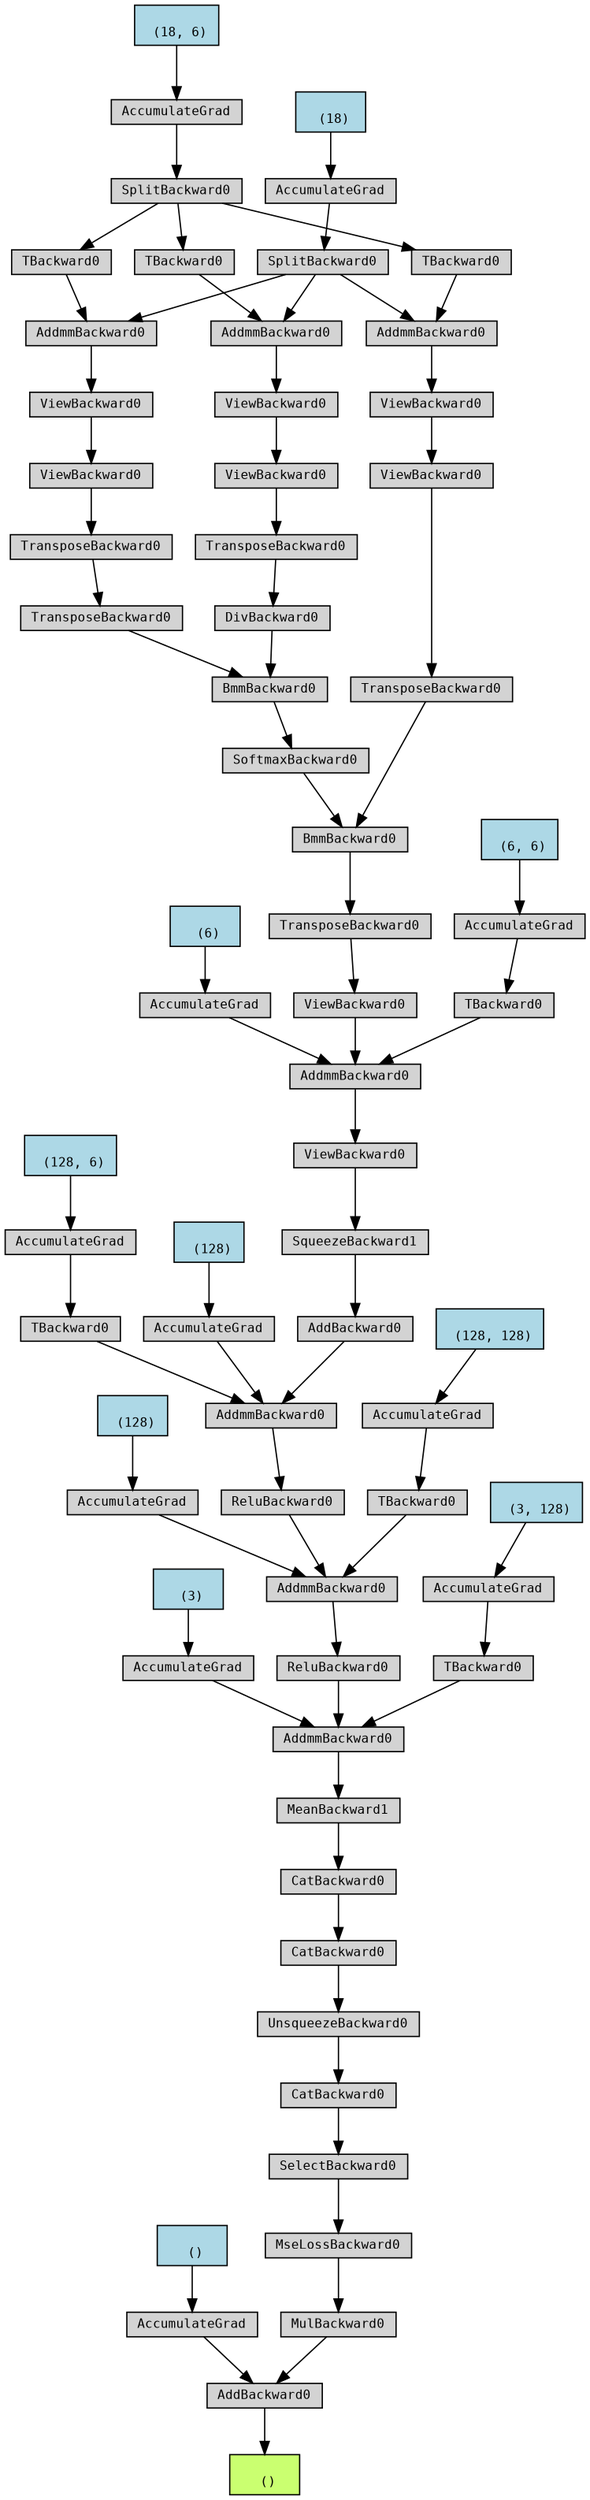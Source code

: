 digraph {
	graph [size="21.15,21.15"]
	node [align=left fontname=monospace fontsize=10 height=0.2 ranksep=0.1 shape=box style=filled]
	139900144518784 [label="
 ()" fillcolor=darkolivegreen1]
	139900146919328 [label=AddBackward0]
	139900146917264 -> 139900146919328
	139900144413856 [label="
 ()" fillcolor=lightblue]
	139900144413856 -> 139900146917264
	139900146917264 [label=AccumulateGrad]
	139900146916544 -> 139900146919328
	139900146916544 [label=MulBackward0]
	139900146919280 -> 139900146916544
	139900146919280 [label=MseLossBackward0]
	139900146921152 -> 139900146919280
	139900146921152 [label=SelectBackward0]
	139900146919040 -> 139900146921152
	139900146919040 [label=CatBackward0]
	139900146918896 -> 139900146919040
	139900146918896 [label=UnsqueezeBackward0]
	139900146924992 -> 139900146918896
	139900146924992 [label=CatBackward0]
	139900146920768 -> 139900146924992
	139900146920768 [label=CatBackward0]
	139900146920720 -> 139900146920768
	139900146920720 [label=MeanBackward1]
	139900146918608 -> 139900146920720
	139900146918608 [label=AddmmBackward0]
	139900146920576 -> 139900146918608
	139900220154448 [label="
 (3)" fillcolor=lightblue]
	139900220154448 -> 139900146920576
	139900146920576 [label=AccumulateGrad]
	139900146924704 -> 139900146918608
	139900146924704 [label=ReluBackward0]
	139900146920528 -> 139900146924704
	139900146920528 [label=AddmmBackward0]
	139900146924560 -> 139900146920528
	139900220161328 [label="
 (128)" fillcolor=lightblue]
	139900220161328 -> 139900146924560
	139900146924560 [label=AccumulateGrad]
	139900146920480 -> 139900146920528
	139900146920480 [label=ReluBackward0]
	139900146924512 -> 139900146920480
	139900146924512 [label=AddmmBackward0]
	139900146924416 -> 139900146924512
	139900220154768 [label="
 (128)" fillcolor=lightblue]
	139900220154768 -> 139900146924416
	139900146924416 [label=AccumulateGrad]
	139900146916256 -> 139900146924512
	139900146916256 [label=AddBackward0]
	139900146918224 -> 139900146916256
	139900146918224 [label=SqueezeBackward1]
	139900146924272 -> 139900146918224
	139900146924272 [label=ViewBackward0]
	139900146920144 -> 139900146924272
	139900146920144 [label=AddmmBackward0]
	139900146917984 -> 139900146920144
	139900220161808 [label="
 (6)" fillcolor=lightblue]
	139900220161808 -> 139900146917984
	139900146917984 [label=AccumulateGrad]
	139900146920096 -> 139900146920144
	139900146920096 [label=ViewBackward0]
	139900146917888 -> 139900146920096
	139900146917888 [label=TransposeBackward0]
	139900146919856 -> 139900146917888
	139900146919856 [label=BmmBackward0]
	139900146919712 -> 139900146919856
	139900146919712 [label=SoftmaxBackward0]
	139900146919664 -> 139900146919712
	139900146919664 [label=BmmBackward0]
	139900146919424 -> 139900146919664
	139900146919424 [label=DivBackward0]
	139900146917792 -> 139900146919424
	139900146917792 [label=TransposeBackward0]
	139900146917648 -> 139900146917792
	139900146917648 [label=ViewBackward0]
	139900146917120 -> 139900146917648
	139900146917120 [label=ViewBackward0]
	139900146921344 -> 139900146917120
	139900146921344 [label=AddmmBackward0]
	139900146923744 -> 139900146921344
	139900146923744 [label=SplitBackward0]
	139900146925040 -> 139900146923744
	139900220161888 [label="
 (18)" fillcolor=lightblue]
	139900220161888 -> 139900146925040
	139900146925040 [label=AccumulateGrad]
	139900146922016 -> 139900146921344
	139900146922016 [label=TBackward0]
	139900146923600 -> 139900146922016
	139900146923600 [label=SplitBackward0]
	139900146921968 -> 139900146923600
	139900155355008 [label="
 (18, 6)" fillcolor=lightblue]
	139900155355008 -> 139900146921968
	139900146921968 [label=AccumulateGrad]
	139900146917600 -> 139900146919664
	139900146917600 [label=TransposeBackward0]
	139900146919184 -> 139900146917600
	139900146919184 [label=TransposeBackward0]
	139900146917072 -> 139900146919184
	139900146917072 [label=ViewBackward0]
	139900146924848 -> 139900146917072
	139900146924848 [label=ViewBackward0]
	139900146922208 -> 139900146924848
	139900146922208 [label=AddmmBackward0]
	139900146923744 -> 139900146922208
	139900146921872 -> 139900146922208
	139900146921872 [label=TBackward0]
	139900146923600 -> 139900146921872
	139900146919808 -> 139900146919856
	139900146919808 [label=TransposeBackward0]
	139900146923552 -> 139900146919808
	139900146923552 [label=ViewBackward0]
	139900146923456 -> 139900146923552
	139900146923456 [label=ViewBackward0]
	139900146925088 -> 139900146923456
	139900146925088 [label=AddmmBackward0]
	139900146923744 -> 139900146925088
	139900146918512 -> 139900146925088
	139900146918512 [label=TBackward0]
	139900146923600 -> 139900146918512
	139900146924320 -> 139900146920144
	139900146924320 [label=TBackward0]
	139900146919904 -> 139900146924320
	139900155350848 [label="
 (6, 6)" fillcolor=lightblue]
	139900155350848 -> 139900146919904
	139900146919904 [label=AccumulateGrad]
	139900146924464 -> 139900146924512
	139900146924464 [label=TBackward0]
	139900146916064 -> 139900146924464
	139900220154688 [label="
 (128, 6)" fillcolor=lightblue]
	139900220154688 -> 139900146916064
	139900146916064 [label=AccumulateGrad]
	139900146916400 -> 139900146920528
	139900146916400 [label=TBackward0]
	139900146920192 -> 139900146916400
	139900158561952 [label="
 (128, 128)" fillcolor=lightblue]
	139900158561952 -> 139900146920192
	139900146920192 [label=AccumulateGrad]
	139900146921248 -> 139900146918608
	139900146921248 [label=TBackward0]
	139900146918272 -> 139900146921248
	139900220161248 [label="
 (3, 128)" fillcolor=lightblue]
	139900220161248 -> 139900146918272
	139900146918272 [label=AccumulateGrad]
	139900146919328 -> 139900144518784
}
